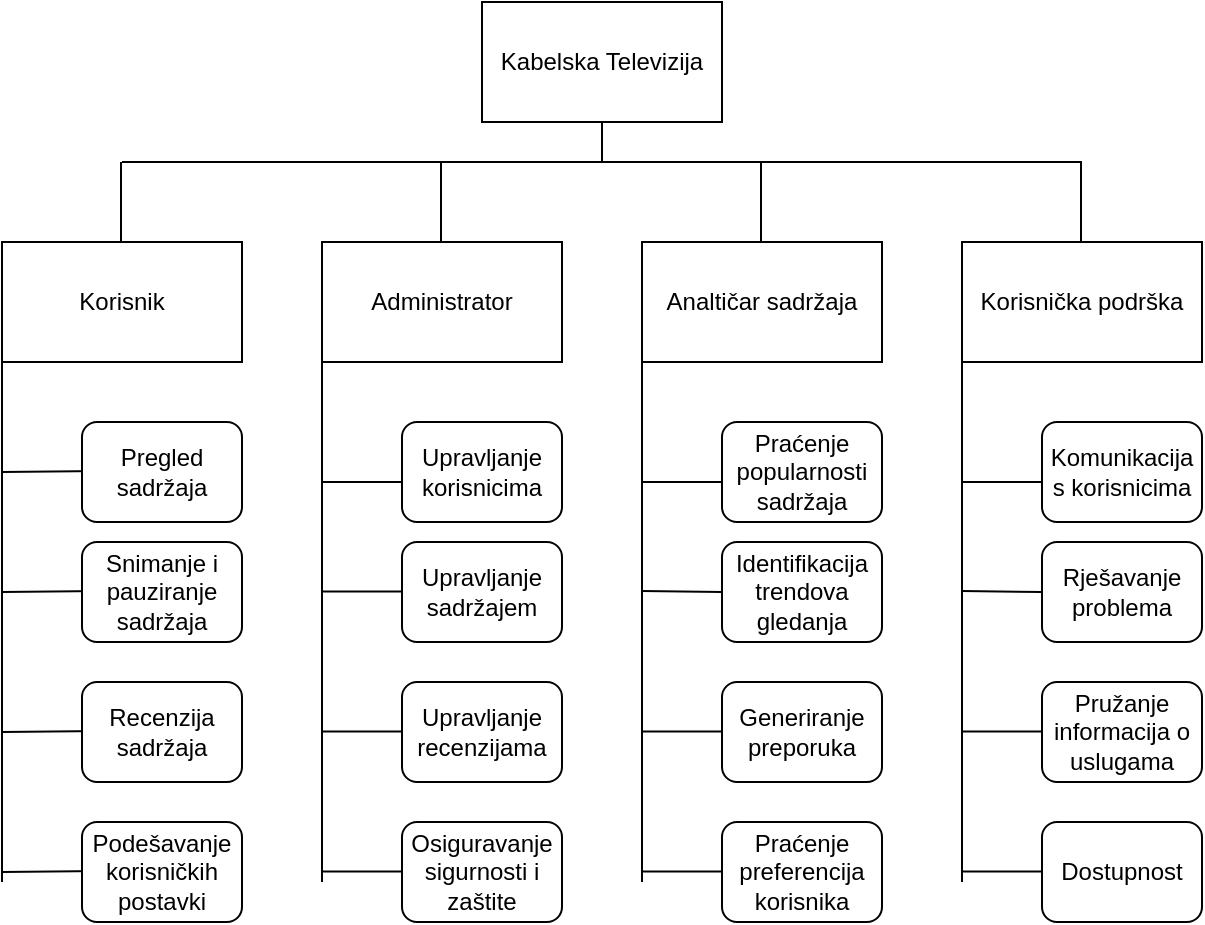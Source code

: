 <mxfile version="21.6.9" type="device">
  <diagram name="Page-1" id="JfjGy4kndvTIvYeLvEvc">
    <mxGraphModel dx="880" dy="443" grid="1" gridSize="10" guides="1" tooltips="1" connect="1" arrows="1" fold="1" page="1" pageScale="1" pageWidth="827" pageHeight="1169" math="0" shadow="0">
      <root>
        <mxCell id="0" />
        <mxCell id="1" parent="0" />
        <mxCell id="t2zR8JG1Dq7IRGJ8YDr1-25" value="Kabelska Televizija" style="rounded=0;whiteSpace=wrap;html=1;" vertex="1" parent="1">
          <mxGeometry x="320" y="40" width="120" height="60" as="geometry" />
        </mxCell>
        <mxCell id="t2zR8JG1Dq7IRGJ8YDr1-32" value="" style="endArrow=none;html=1;rounded=0;" edge="1" parent="1">
          <mxGeometry width="50" height="50" relative="1" as="geometry">
            <mxPoint x="140" y="120" as="sourcePoint" />
            <mxPoint x="620" y="120" as="targetPoint" />
          </mxGeometry>
        </mxCell>
        <mxCell id="t2zR8JG1Dq7IRGJ8YDr1-35" value="" style="endArrow=none;html=1;rounded=0;" edge="1" parent="1" target="t2zR8JG1Dq7IRGJ8YDr1-36">
          <mxGeometry width="50" height="50" relative="1" as="geometry">
            <mxPoint x="310" y="190" as="sourcePoint" />
            <mxPoint x="310" y="130" as="targetPoint" />
          </mxGeometry>
        </mxCell>
        <mxCell id="t2zR8JG1Dq7IRGJ8YDr1-36" value="Administrator" style="rounded=0;whiteSpace=wrap;html=1;" vertex="1" parent="1">
          <mxGeometry x="240" y="160" width="120" height="60" as="geometry" />
        </mxCell>
        <mxCell id="t2zR8JG1Dq7IRGJ8YDr1-38" value="" style="endArrow=none;html=1;rounded=0;" edge="1" parent="1">
          <mxGeometry width="50" height="50" relative="1" as="geometry">
            <mxPoint x="299.5" y="160" as="sourcePoint" />
            <mxPoint x="299.5" y="120" as="targetPoint" />
          </mxGeometry>
        </mxCell>
        <mxCell id="t2zR8JG1Dq7IRGJ8YDr1-39" value="Analtičar sadržaja" style="rounded=0;whiteSpace=wrap;html=1;" vertex="1" parent="1">
          <mxGeometry x="400" y="160" width="120" height="60" as="geometry" />
        </mxCell>
        <mxCell id="t2zR8JG1Dq7IRGJ8YDr1-40" value="" style="endArrow=none;html=1;rounded=0;" edge="1" parent="1">
          <mxGeometry width="50" height="50" relative="1" as="geometry">
            <mxPoint x="459.5" y="160" as="sourcePoint" />
            <mxPoint x="459.5" y="120" as="targetPoint" />
          </mxGeometry>
        </mxCell>
        <mxCell id="t2zR8JG1Dq7IRGJ8YDr1-41" value="" style="endArrow=none;html=1;rounded=0;" edge="1" parent="1" target="t2zR8JG1Dq7IRGJ8YDr1-34">
          <mxGeometry width="50" height="50" relative="1" as="geometry">
            <mxPoint x="159.5" y="190" as="sourcePoint" />
            <mxPoint x="159.5" y="130" as="targetPoint" />
          </mxGeometry>
        </mxCell>
        <mxCell id="t2zR8JG1Dq7IRGJ8YDr1-34" value="Korisnik" style="whiteSpace=wrap;html=1;" vertex="1" parent="1">
          <mxGeometry x="80" y="160" width="120" height="60" as="geometry" />
        </mxCell>
        <mxCell id="t2zR8JG1Dq7IRGJ8YDr1-43" value="" style="endArrow=none;html=1;rounded=0;" edge="1" parent="1">
          <mxGeometry width="50" height="50" relative="1" as="geometry">
            <mxPoint x="139.5" y="160" as="sourcePoint" />
            <mxPoint x="139.5" y="130" as="targetPoint" />
            <Array as="points">
              <mxPoint x="139.5" y="120" />
            </Array>
          </mxGeometry>
        </mxCell>
        <mxCell id="t2zR8JG1Dq7IRGJ8YDr1-46" value="" style="endArrow=none;html=1;rounded=0;" edge="1" parent="1">
          <mxGeometry width="50" height="50" relative="1" as="geometry">
            <mxPoint x="619.5" y="120" as="sourcePoint" />
            <mxPoint x="619.5" y="160" as="targetPoint" />
          </mxGeometry>
        </mxCell>
        <mxCell id="t2zR8JG1Dq7IRGJ8YDr1-47" value="Korisnička podrška" style="rounded=0;whiteSpace=wrap;html=1;" vertex="1" parent="1">
          <mxGeometry x="560" y="160" width="120" height="60" as="geometry" />
        </mxCell>
        <mxCell id="t2zR8JG1Dq7IRGJ8YDr1-49" value="" style="endArrow=none;html=1;rounded=0;entryX=0.5;entryY=1;entryDx=0;entryDy=0;" edge="1" parent="1" target="t2zR8JG1Dq7IRGJ8YDr1-25">
          <mxGeometry width="50" height="50" relative="1" as="geometry">
            <mxPoint x="380" y="120" as="sourcePoint" />
            <mxPoint x="440" y="100" as="targetPoint" />
          </mxGeometry>
        </mxCell>
        <mxCell id="t2zR8JG1Dq7IRGJ8YDr1-52" value="" style="endArrow=none;html=1;rounded=0;" edge="1" parent="1">
          <mxGeometry width="50" height="50" relative="1" as="geometry">
            <mxPoint x="80" y="480" as="sourcePoint" />
            <mxPoint x="80" y="230" as="targetPoint" />
            <Array as="points">
              <mxPoint x="80" y="220" />
            </Array>
          </mxGeometry>
        </mxCell>
        <mxCell id="t2zR8JG1Dq7IRGJ8YDr1-53" value="" style="endArrow=none;html=1;rounded=0;" edge="1" parent="1">
          <mxGeometry width="50" height="50" relative="1" as="geometry">
            <mxPoint x="130" y="274.5" as="sourcePoint" />
            <mxPoint x="80" y="275" as="targetPoint" />
            <Array as="points" />
          </mxGeometry>
        </mxCell>
        <mxCell id="t2zR8JG1Dq7IRGJ8YDr1-54" value="Pregled sadržaja" style="rounded=1;whiteSpace=wrap;html=1;" vertex="1" parent="1">
          <mxGeometry x="120" y="250" width="80" height="50" as="geometry" />
        </mxCell>
        <mxCell id="t2zR8JG1Dq7IRGJ8YDr1-55" value="" style="endArrow=none;html=1;rounded=0;" edge="1" parent="1">
          <mxGeometry width="50" height="50" relative="1" as="geometry">
            <mxPoint x="130" y="334.5" as="sourcePoint" />
            <mxPoint x="80" y="335" as="targetPoint" />
            <Array as="points" />
          </mxGeometry>
        </mxCell>
        <mxCell id="t2zR8JG1Dq7IRGJ8YDr1-57" value="Snimanje i pauziranje sadržaja" style="rounded=1;whiteSpace=wrap;html=1;" vertex="1" parent="1">
          <mxGeometry x="120" y="310" width="80" height="50" as="geometry" />
        </mxCell>
        <mxCell id="t2zR8JG1Dq7IRGJ8YDr1-59" value="" style="endArrow=none;html=1;rounded=0;" edge="1" parent="1">
          <mxGeometry width="50" height="50" relative="1" as="geometry">
            <mxPoint x="130" y="404.5" as="sourcePoint" />
            <mxPoint x="80" y="405" as="targetPoint" />
            <Array as="points" />
          </mxGeometry>
        </mxCell>
        <mxCell id="t2zR8JG1Dq7IRGJ8YDr1-60" value="Recenzija sadržaja" style="rounded=1;whiteSpace=wrap;html=1;" vertex="1" parent="1">
          <mxGeometry x="120" y="380" width="80" height="50" as="geometry" />
        </mxCell>
        <mxCell id="t2zR8JG1Dq7IRGJ8YDr1-61" value="" style="endArrow=none;html=1;rounded=0;" edge="1" parent="1">
          <mxGeometry width="50" height="50" relative="1" as="geometry">
            <mxPoint x="130" y="474.5" as="sourcePoint" />
            <mxPoint x="80" y="475" as="targetPoint" />
            <Array as="points" />
          </mxGeometry>
        </mxCell>
        <mxCell id="t2zR8JG1Dq7IRGJ8YDr1-62" value="Podešavanje korisničkih postavki" style="rounded=1;whiteSpace=wrap;html=1;" vertex="1" parent="1">
          <mxGeometry x="120" y="450" width="80" height="50" as="geometry" />
        </mxCell>
        <mxCell id="t2zR8JG1Dq7IRGJ8YDr1-63" value="" style="endArrow=none;html=1;rounded=0;" edge="1" parent="1">
          <mxGeometry width="50" height="50" relative="1" as="geometry">
            <mxPoint x="240" y="480" as="sourcePoint" />
            <mxPoint x="240" y="230" as="targetPoint" />
            <Array as="points">
              <mxPoint x="240" y="220" />
            </Array>
          </mxGeometry>
        </mxCell>
        <mxCell id="t2zR8JG1Dq7IRGJ8YDr1-64" value="" style="endArrow=none;html=1;rounded=0;" edge="1" parent="1">
          <mxGeometry width="50" height="50" relative="1" as="geometry">
            <mxPoint x="310" y="280" as="sourcePoint" />
            <mxPoint x="270" y="280" as="targetPoint" />
            <Array as="points">
              <mxPoint x="240" y="280" />
              <mxPoint x="270" y="280" />
            </Array>
          </mxGeometry>
        </mxCell>
        <mxCell id="t2zR8JG1Dq7IRGJ8YDr1-65" value="Upravljanje korisnicima" style="rounded=1;whiteSpace=wrap;html=1;" vertex="1" parent="1">
          <mxGeometry x="280" y="250" width="80" height="50" as="geometry" />
        </mxCell>
        <mxCell id="t2zR8JG1Dq7IRGJ8YDr1-66" value="" style="endArrow=none;html=1;rounded=0;" edge="1" parent="1">
          <mxGeometry width="50" height="50" relative="1" as="geometry">
            <mxPoint x="310" y="334.71" as="sourcePoint" />
            <mxPoint x="240" y="334.71" as="targetPoint" />
            <Array as="points">
              <mxPoint x="240" y="334.71" />
            </Array>
          </mxGeometry>
        </mxCell>
        <mxCell id="t2zR8JG1Dq7IRGJ8YDr1-67" value="Upravljanje sadržajem" style="rounded=1;whiteSpace=wrap;html=1;" vertex="1" parent="1">
          <mxGeometry x="280" y="310" width="80" height="50" as="geometry" />
        </mxCell>
        <mxCell id="t2zR8JG1Dq7IRGJ8YDr1-68" value="" style="endArrow=none;html=1;rounded=0;" edge="1" parent="1">
          <mxGeometry width="50" height="50" relative="1" as="geometry">
            <mxPoint x="310" y="404.71" as="sourcePoint" />
            <mxPoint x="240" y="404.71" as="targetPoint" />
            <Array as="points">
              <mxPoint x="240" y="404.71" />
            </Array>
          </mxGeometry>
        </mxCell>
        <mxCell id="t2zR8JG1Dq7IRGJ8YDr1-69" value="Upravljanje recenzijama" style="rounded=1;whiteSpace=wrap;html=1;" vertex="1" parent="1">
          <mxGeometry x="280" y="380" width="80" height="50" as="geometry" />
        </mxCell>
        <mxCell id="t2zR8JG1Dq7IRGJ8YDr1-70" value="" style="endArrow=none;html=1;rounded=0;" edge="1" parent="1">
          <mxGeometry width="50" height="50" relative="1" as="geometry">
            <mxPoint x="310" y="474.71" as="sourcePoint" />
            <mxPoint x="240" y="474.71" as="targetPoint" />
            <Array as="points">
              <mxPoint x="240" y="474.71" />
            </Array>
          </mxGeometry>
        </mxCell>
        <mxCell id="t2zR8JG1Dq7IRGJ8YDr1-71" value="Osiguravanje sigurnosti i zaštite" style="rounded=1;whiteSpace=wrap;html=1;" vertex="1" parent="1">
          <mxGeometry x="280" y="450" width="80" height="50" as="geometry" />
        </mxCell>
        <mxCell id="t2zR8JG1Dq7IRGJ8YDr1-72" value="" style="endArrow=none;html=1;rounded=0;" edge="1" parent="1">
          <mxGeometry width="50" height="50" relative="1" as="geometry">
            <mxPoint x="400" y="480" as="sourcePoint" />
            <mxPoint x="400" y="230" as="targetPoint" />
            <Array as="points">
              <mxPoint x="400" y="220" />
            </Array>
          </mxGeometry>
        </mxCell>
        <mxCell id="t2zR8JG1Dq7IRGJ8YDr1-73" value="" style="endArrow=none;html=1;rounded=0;" edge="1" parent="1">
          <mxGeometry width="50" height="50" relative="1" as="geometry">
            <mxPoint x="470" y="280" as="sourcePoint" />
            <mxPoint x="430" y="280" as="targetPoint" />
            <Array as="points">
              <mxPoint x="400" y="280" />
              <mxPoint x="430" y="280" />
            </Array>
          </mxGeometry>
        </mxCell>
        <mxCell id="t2zR8JG1Dq7IRGJ8YDr1-74" value="Praćenje popularnosti sadržaja" style="rounded=1;whiteSpace=wrap;html=1;" vertex="1" parent="1">
          <mxGeometry x="440" y="250" width="80" height="50" as="geometry" />
        </mxCell>
        <mxCell id="t2zR8JG1Dq7IRGJ8YDr1-75" value="Identifikacija trendova gledanja" style="rounded=1;whiteSpace=wrap;html=1;" vertex="1" parent="1">
          <mxGeometry x="440" y="310" width="80" height="50" as="geometry" />
        </mxCell>
        <mxCell id="t2zR8JG1Dq7IRGJ8YDr1-77" value="" style="endArrow=none;html=1;rounded=0;exitX=0;exitY=0.5;exitDx=0;exitDy=0;" edge="1" parent="1" source="t2zR8JG1Dq7IRGJ8YDr1-75">
          <mxGeometry width="50" height="50" relative="1" as="geometry">
            <mxPoint x="440" y="340" as="sourcePoint" />
            <mxPoint x="400" y="334.5" as="targetPoint" />
            <Array as="points">
              <mxPoint x="400" y="334.5" />
            </Array>
          </mxGeometry>
        </mxCell>
        <mxCell id="t2zR8JG1Dq7IRGJ8YDr1-84" value="" style="endArrow=none;html=1;rounded=0;" edge="1" parent="1">
          <mxGeometry width="50" height="50" relative="1" as="geometry">
            <mxPoint x="470" y="404.71" as="sourcePoint" />
            <mxPoint x="400" y="404.71" as="targetPoint" />
            <Array as="points">
              <mxPoint x="400" y="404.71" />
            </Array>
          </mxGeometry>
        </mxCell>
        <mxCell id="t2zR8JG1Dq7IRGJ8YDr1-85" value="Generiranje preporuka" style="rounded=1;whiteSpace=wrap;html=1;" vertex="1" parent="1">
          <mxGeometry x="440" y="380" width="80" height="50" as="geometry" />
        </mxCell>
        <mxCell id="t2zR8JG1Dq7IRGJ8YDr1-86" value="" style="endArrow=none;html=1;rounded=0;" edge="1" parent="1">
          <mxGeometry width="50" height="50" relative="1" as="geometry">
            <mxPoint x="470" y="474.71" as="sourcePoint" />
            <mxPoint x="400" y="474.71" as="targetPoint" />
            <Array as="points">
              <mxPoint x="400" y="474.71" />
            </Array>
          </mxGeometry>
        </mxCell>
        <mxCell id="t2zR8JG1Dq7IRGJ8YDr1-87" value="Praćenje preferencija korisnika" style="rounded=1;whiteSpace=wrap;html=1;" vertex="1" parent="1">
          <mxGeometry x="440" y="450" width="80" height="50" as="geometry" />
        </mxCell>
        <mxCell id="t2zR8JG1Dq7IRGJ8YDr1-88" value="" style="endArrow=none;html=1;rounded=0;" edge="1" parent="1">
          <mxGeometry width="50" height="50" relative="1" as="geometry">
            <mxPoint x="560" y="480" as="sourcePoint" />
            <mxPoint x="560" y="230" as="targetPoint" />
            <Array as="points">
              <mxPoint x="560" y="220" />
            </Array>
          </mxGeometry>
        </mxCell>
        <mxCell id="t2zR8JG1Dq7IRGJ8YDr1-89" value="" style="endArrow=none;html=1;rounded=0;" edge="1" parent="1">
          <mxGeometry width="50" height="50" relative="1" as="geometry">
            <mxPoint x="630" y="280" as="sourcePoint" />
            <mxPoint x="590" y="280" as="targetPoint" />
            <Array as="points">
              <mxPoint x="560" y="280" />
              <mxPoint x="590" y="280" />
            </Array>
          </mxGeometry>
        </mxCell>
        <mxCell id="t2zR8JG1Dq7IRGJ8YDr1-90" value="Komunikacija s korisnicima" style="rounded=1;whiteSpace=wrap;html=1;" vertex="1" parent="1">
          <mxGeometry x="600" y="250" width="80" height="50" as="geometry" />
        </mxCell>
        <mxCell id="t2zR8JG1Dq7IRGJ8YDr1-91" value="Rješavanje problema" style="rounded=1;whiteSpace=wrap;html=1;" vertex="1" parent="1">
          <mxGeometry x="600" y="310" width="80" height="50" as="geometry" />
        </mxCell>
        <mxCell id="t2zR8JG1Dq7IRGJ8YDr1-92" value="" style="endArrow=none;html=1;rounded=0;exitX=0;exitY=0.5;exitDx=0;exitDy=0;" edge="1" parent="1" source="t2zR8JG1Dq7IRGJ8YDr1-91">
          <mxGeometry width="50" height="50" relative="1" as="geometry">
            <mxPoint x="600" y="340" as="sourcePoint" />
            <mxPoint x="560" y="334.5" as="targetPoint" />
            <Array as="points">
              <mxPoint x="560" y="334.5" />
            </Array>
          </mxGeometry>
        </mxCell>
        <mxCell id="t2zR8JG1Dq7IRGJ8YDr1-93" value="" style="endArrow=none;html=1;rounded=0;" edge="1" parent="1">
          <mxGeometry width="50" height="50" relative="1" as="geometry">
            <mxPoint x="630" y="404.71" as="sourcePoint" />
            <mxPoint x="560" y="404.71" as="targetPoint" />
            <Array as="points">
              <mxPoint x="560" y="404.71" />
            </Array>
          </mxGeometry>
        </mxCell>
        <mxCell id="t2zR8JG1Dq7IRGJ8YDr1-94" value="Pružanje informacija o uslugama" style="rounded=1;whiteSpace=wrap;html=1;" vertex="1" parent="1">
          <mxGeometry x="600" y="380" width="80" height="50" as="geometry" />
        </mxCell>
        <mxCell id="t2zR8JG1Dq7IRGJ8YDr1-95" value="" style="endArrow=none;html=1;rounded=0;" edge="1" parent="1">
          <mxGeometry width="50" height="50" relative="1" as="geometry">
            <mxPoint x="630" y="474.71" as="sourcePoint" />
            <mxPoint x="560" y="474.71" as="targetPoint" />
            <Array as="points">
              <mxPoint x="560" y="474.71" />
            </Array>
          </mxGeometry>
        </mxCell>
        <mxCell id="t2zR8JG1Dq7IRGJ8YDr1-96" value="Dostupnost" style="rounded=1;whiteSpace=wrap;html=1;" vertex="1" parent="1">
          <mxGeometry x="600" y="450" width="80" height="50" as="geometry" />
        </mxCell>
      </root>
    </mxGraphModel>
  </diagram>
</mxfile>
